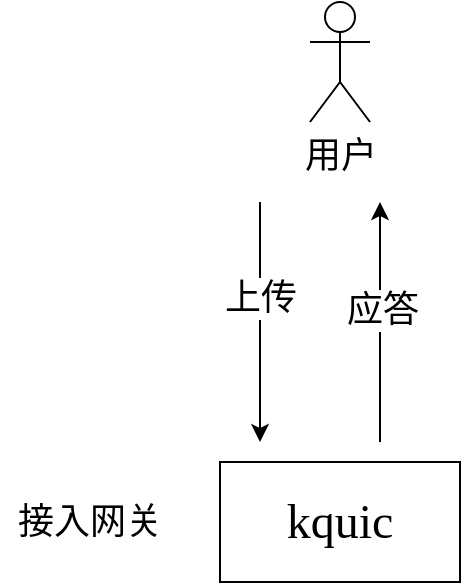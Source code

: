 <mxfile version="14.9.3" type="github">
  <diagram id="BfC0ObjsqAuIw0lAZM3u" name="Page-1">
    <mxGraphModel dx="2066" dy="1129" grid="1" gridSize="10" guides="1" tooltips="1" connect="1" arrows="1" fold="1" page="1" pageScale="1" pageWidth="827" pageHeight="1169" math="0" shadow="0">
      <root>
        <mxCell id="0" />
        <mxCell id="1" parent="0" />
        <mxCell id="7EZHa_ohF1KCSaO4qlz6-2" value="&lt;font face=&quot;Times New Roman&quot; style=&quot;font-size: 24px&quot;&gt;kquic&lt;/font&gt;" style="rounded=0;whiteSpace=wrap;html=1;" vertex="1" parent="1">
          <mxGeometry x="200" y="460" width="120" height="60" as="geometry" />
        </mxCell>
        <mxCell id="7EZHa_ohF1KCSaO4qlz6-3" value="&lt;font style=&quot;font-size: 18px&quot;&gt;接入网关&lt;/font&gt;" style="text;html=1;strokeColor=none;fillColor=none;align=center;verticalAlign=middle;whiteSpace=wrap;rounded=0;" vertex="1" parent="1">
          <mxGeometry x="90" y="470" width="90" height="40" as="geometry" />
        </mxCell>
        <mxCell id="7EZHa_ohF1KCSaO4qlz6-4" value="&lt;font style=&quot;font-size: 18px&quot;&gt;用户&lt;/font&gt;" style="shape=umlActor;verticalLabelPosition=bottom;verticalAlign=top;html=1;outlineConnect=0;" vertex="1" parent="1">
          <mxGeometry x="245" y="230" width="30" height="60" as="geometry" />
        </mxCell>
        <mxCell id="7EZHa_ohF1KCSaO4qlz6-7" value="" style="endArrow=classic;html=1;" edge="1" parent="1">
          <mxGeometry width="50" height="50" relative="1" as="geometry">
            <mxPoint x="220" y="330" as="sourcePoint" />
            <mxPoint x="220" y="450" as="targetPoint" />
          </mxGeometry>
        </mxCell>
        <mxCell id="7EZHa_ohF1KCSaO4qlz6-8" value="&lt;font style=&quot;font-size: 18px&quot;&gt;上传&lt;/font&gt;" style="edgeLabel;html=1;align=center;verticalAlign=middle;resizable=0;points=[];" vertex="1" connectable="0" parent="7EZHa_ohF1KCSaO4qlz6-7">
          <mxGeometry x="-0.2" relative="1" as="geometry">
            <mxPoint as="offset" />
          </mxGeometry>
        </mxCell>
        <mxCell id="7EZHa_ohF1KCSaO4qlz6-10" value="" style="endArrow=classic;html=1;" edge="1" parent="1">
          <mxGeometry width="50" height="50" relative="1" as="geometry">
            <mxPoint x="280" y="450" as="sourcePoint" />
            <mxPoint x="280" y="330" as="targetPoint" />
          </mxGeometry>
        </mxCell>
        <mxCell id="7EZHa_ohF1KCSaO4qlz6-11" value="&lt;font style=&quot;font-size: 18px&quot;&gt;应答&lt;/font&gt;" style="edgeLabel;html=1;align=center;verticalAlign=middle;resizable=0;points=[];" vertex="1" connectable="0" parent="7EZHa_ohF1KCSaO4qlz6-10">
          <mxGeometry x="0.1" y="-1" relative="1" as="geometry">
            <mxPoint as="offset" />
          </mxGeometry>
        </mxCell>
      </root>
    </mxGraphModel>
  </diagram>
</mxfile>
